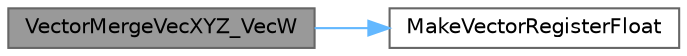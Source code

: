 digraph "VectorMergeVecXYZ_VecW"
{
 // INTERACTIVE_SVG=YES
 // LATEX_PDF_SIZE
  bgcolor="transparent";
  edge [fontname=Helvetica,fontsize=10,labelfontname=Helvetica,labelfontsize=10];
  node [fontname=Helvetica,fontsize=10,shape=box,height=0.2,width=0.4];
  rankdir="LR";
  Node1 [id="Node000001",label="VectorMergeVecXYZ_VecW",height=0.2,width=0.4,color="gray40", fillcolor="grey60", style="filled", fontcolor="black",tooltip="Merges the XYZ components of one vector with the W component of another vector and returns the result..."];
  Node1 -> Node2 [id="edge1_Node000001_Node000002",color="steelblue1",style="solid",tooltip=" "];
  Node2 [id="Node000002",label="MakeVectorRegisterFloat",height=0.2,width=0.4,color="grey40", fillcolor="white", style="filled",URL="$dd/d4d/UnrealMathFPU_8h.html#aefc67d5a07d1692613a29d8c9f71e815",tooltip="Returns a bitwise equivalent vector based on 4 DWORDs."];
}
